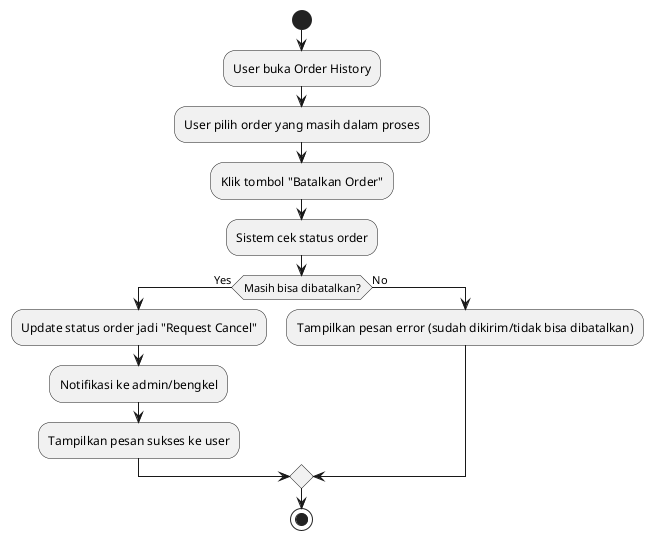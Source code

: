 @startuml UC_CancelOrder

start
:User buka Order History;
:User pilih order yang masih dalam proses;
:Klik tombol "Batalkan Order";
:Sistem cek status order;
if (Masih bisa dibatalkan?) then (Yes)
    :Update status order jadi "Request Cancel";
    :Notifikasi ke admin/bengkel;
    :Tampilkan pesan sukses ke user;
else (No)
    :Tampilkan pesan error (sudah dikirim/tidak bisa dibatalkan);
endif
stop

@enduml
